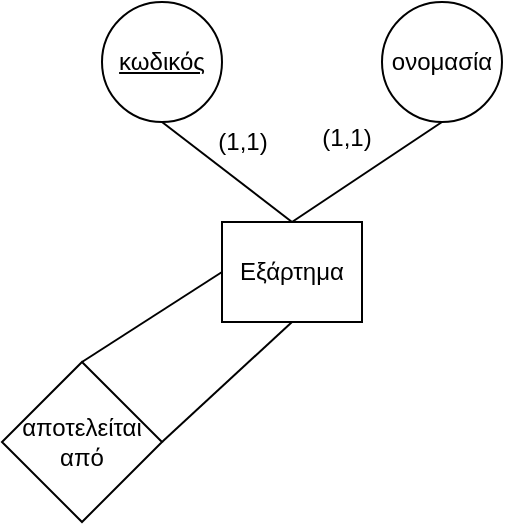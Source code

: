 <mxfile version="15.7.1" type="github">
  <diagram id="LTl8zBPWlZ8ZLa3nz-Xt" name="Page-1">
    <mxGraphModel dx="569" dy="305" grid="1" gridSize="10" guides="1" tooltips="1" connect="1" arrows="1" fold="1" page="1" pageScale="1" pageWidth="850" pageHeight="1100" math="0" shadow="0">
      <root>
        <mxCell id="0" />
        <mxCell id="1" parent="0" />
        <mxCell id="LqERkvLyO3rpKpm1ci0t-1" value="Εξάρτημα" style="rounded=0;whiteSpace=wrap;html=1;" vertex="1" parent="1">
          <mxGeometry x="330" y="130" width="70" height="50" as="geometry" />
        </mxCell>
        <mxCell id="LqERkvLyO3rpKpm1ci0t-2" value="&lt;u&gt;κωδικός&lt;/u&gt;" style="ellipse;whiteSpace=wrap;html=1;" vertex="1" parent="1">
          <mxGeometry x="270" y="20" width="60" height="60" as="geometry" />
        </mxCell>
        <mxCell id="LqERkvLyO3rpKpm1ci0t-3" value="ονομασία" style="ellipse;whiteSpace=wrap;html=1;" vertex="1" parent="1">
          <mxGeometry x="410" y="20" width="60" height="60" as="geometry" />
        </mxCell>
        <mxCell id="LqERkvLyO3rpKpm1ci0t-4" value="" style="endArrow=none;html=1;rounded=0;entryX=0.5;entryY=0;entryDx=0;entryDy=0;exitX=0.5;exitY=1;exitDx=0;exitDy=0;" edge="1" parent="1" source="LqERkvLyO3rpKpm1ci0t-2" target="LqERkvLyO3rpKpm1ci0t-1">
          <mxGeometry width="50" height="50" relative="1" as="geometry">
            <mxPoint x="280" y="330" as="sourcePoint" />
            <mxPoint x="330" y="280" as="targetPoint" />
          </mxGeometry>
        </mxCell>
        <mxCell id="LqERkvLyO3rpKpm1ci0t-5" value="" style="endArrow=none;html=1;rounded=0;entryX=0.5;entryY=1;entryDx=0;entryDy=0;exitX=0.5;exitY=0;exitDx=0;exitDy=0;" edge="1" parent="1" source="LqERkvLyO3rpKpm1ci0t-1" target="LqERkvLyO3rpKpm1ci0t-3">
          <mxGeometry width="50" height="50" relative="1" as="geometry">
            <mxPoint x="220" y="260" as="sourcePoint" />
            <mxPoint x="270" y="210" as="targetPoint" />
          </mxGeometry>
        </mxCell>
        <mxCell id="LqERkvLyO3rpKpm1ci0t-8" value="" style="endArrow=none;html=1;rounded=0;entryX=0;entryY=0.5;entryDx=0;entryDy=0;exitX=0.5;exitY=0;exitDx=0;exitDy=0;" edge="1" parent="1" source="LqERkvLyO3rpKpm1ci0t-9" target="LqERkvLyO3rpKpm1ci0t-1">
          <mxGeometry width="50" height="50" relative="1" as="geometry">
            <mxPoint x="200" y="230" as="sourcePoint" />
            <mxPoint x="250" y="180" as="targetPoint" />
          </mxGeometry>
        </mxCell>
        <mxCell id="LqERkvLyO3rpKpm1ci0t-9" value="αποτελείται από" style="rhombus;whiteSpace=wrap;html=1;" vertex="1" parent="1">
          <mxGeometry x="220" y="200" width="80" height="80" as="geometry" />
        </mxCell>
        <mxCell id="LqERkvLyO3rpKpm1ci0t-10" value="" style="endArrow=none;html=1;rounded=0;exitX=1;exitY=0.5;exitDx=0;exitDy=0;entryX=0.5;entryY=1;entryDx=0;entryDy=0;" edge="1" parent="1" source="LqERkvLyO3rpKpm1ci0t-9" target="LqERkvLyO3rpKpm1ci0t-1">
          <mxGeometry width="50" height="50" relative="1" as="geometry">
            <mxPoint x="310" y="280" as="sourcePoint" />
            <mxPoint x="360" y="230" as="targetPoint" />
          </mxGeometry>
        </mxCell>
        <mxCell id="LqERkvLyO3rpKpm1ci0t-11" value="(1,1)" style="text;html=1;align=center;verticalAlign=middle;resizable=0;points=[];autosize=1;strokeColor=none;fillColor=none;" vertex="1" parent="1">
          <mxGeometry x="320" y="80" width="40" height="20" as="geometry" />
        </mxCell>
        <mxCell id="LqERkvLyO3rpKpm1ci0t-12" value="(1,1)" style="text;html=1;strokeColor=none;fillColor=none;align=center;verticalAlign=middle;whiteSpace=wrap;rounded=0;" vertex="1" parent="1">
          <mxGeometry x="365" y="75" width="55" height="25" as="geometry" />
        </mxCell>
      </root>
    </mxGraphModel>
  </diagram>
</mxfile>
